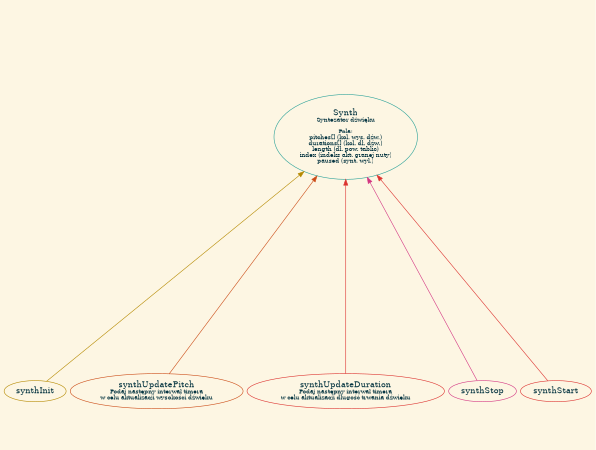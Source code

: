 digraph {
    ratio="fill";
    size="4,3!";
    graph [pad="0.1", nodesep="0.1", bgcolor="#fdf6e3"]
    node [color="#002b36", fontcolor="#073642"]
    edge [fontsize="10"]
    
    {
        rank="source";
        Synth [label=<Synth<BR /><FONT POINT-SIZE="10">Syntezator dźwięku<BR /><BR />Pola:<BR />pitches[] (kol. wys. dźw.)<BR />durations[] (kol. dł. dźw.)<BR />length (dł. pow. tablic)<BR />index (indeks akt. granej nuty)<BR />paused (synt. wył.)</FONT>> color="#2aa198"]
    }
    
    {
        synthInit [color="#b58900"]
        synthUpdatePitch [label=<synthUpdatePitch<BR /><FONT POINT-SIZE="10">Podaj następny interwał timera<BR />w celu aktualizacji wysokości dźwięku</FONT>>, color="#cb4b16"]
        synthUpdateDuration [label=<synthUpdateDuration<BR /><FONT POINT-SIZE="10">Podaj następny interwał timera<BR />w celu aktualizacji długość trwania dźwięku</FONT>>, color="#dc322f"]
        synthStop [color="#d33682"]
        synthStart [color="#dc322f"]
    }
    
    synthInit -> Synth [color="#b58900"]
    synthUpdatePitch -> Synth [color="#cb4b16"]
    synthUpdateDuration -> Synth [color="#dc322f"]
    synthStop -> Synth [color="#d33682"]
    synthStart -> Synth [color="#dc322f"]
    
}
 
